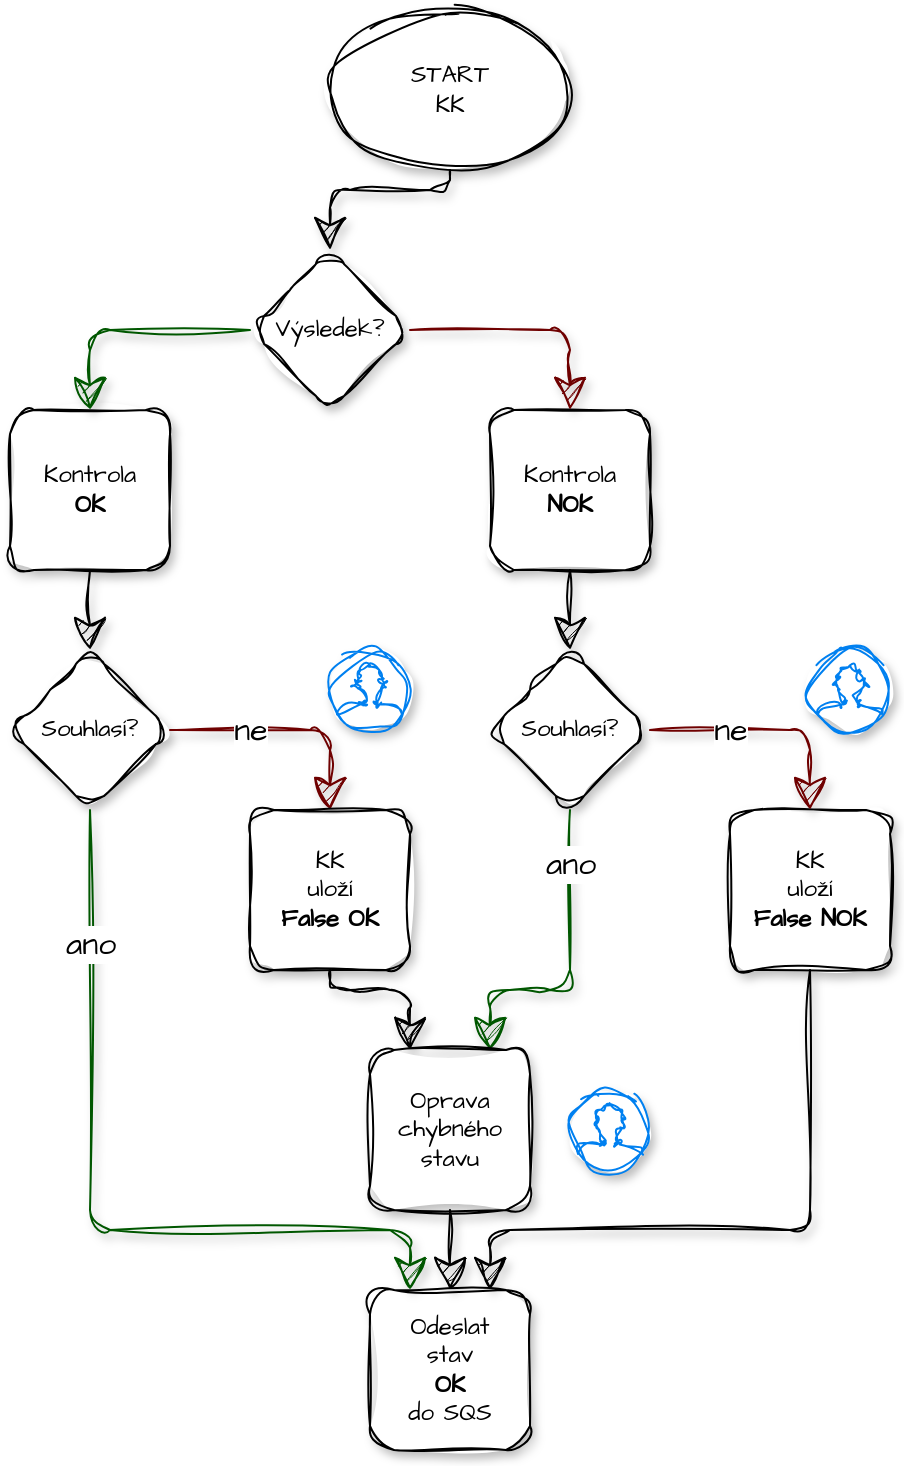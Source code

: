 <mxfile version="28.2.7">
  <diagram name="Stránka-1" id="Z4ACH4rysBIm-bdHOfGv">
    <mxGraphModel dx="1832" dy="894" grid="1" gridSize="10" guides="1" tooltips="1" connect="1" arrows="1" fold="1" page="1" pageScale="1" pageWidth="827" pageHeight="1169" math="0" shadow="0">
      <root>
        <mxCell id="0" />
        <mxCell id="1" parent="0" />
        <mxCell id="F-kcy3SfavNvL2bw5QKk-1" value="Souhlasí?" style="rhombus;whiteSpace=wrap;html=1;fontFamily=Architects Daughter;fontSource=https%3A%2F%2Ffonts.googleapis.com%2Fcss%3Ffamily%3DArchitects%2BDaughter;rounded=1;sketch=1;curveFitting=1;jiggle=2;shadow=1;" parent="1" vertex="1">
          <mxGeometry x="40" y="360" width="80" height="80" as="geometry" />
        </mxCell>
        <mxCell id="F-kcy3SfavNvL2bw5QKk-2" value="&lt;div&gt;Kontrola&lt;/div&gt;&lt;div&gt;&lt;b&gt;OK&lt;/b&gt;&lt;/div&gt;" style="whiteSpace=wrap;html=1;aspect=fixed;fontFamily=Architects Daughter;fontSource=https%3A%2F%2Ffonts.googleapis.com%2Fcss%3Ffamily%3DArchitects%2BDaughter;rounded=1;sketch=1;curveFitting=1;jiggle=2;shadow=1;" parent="1" vertex="1">
          <mxGeometry x="40" y="240" width="80" height="80" as="geometry" />
        </mxCell>
        <mxCell id="F-kcy3SfavNvL2bw5QKk-4" value="" style="endArrow=classic;html=1;rounded=1;fontFamily=Architects Daughter;fontSource=https%3A%2F%2Ffonts.googleapis.com%2Fcss%3Ffamily%3DArchitects%2BDaughter;fontSize=16;startSize=14;endSize=14;sourcePerimeterSpacing=8;targetPerimeterSpacing=8;exitX=0.5;exitY=1;exitDx=0;exitDy=0;entryX=0.5;entryY=0;entryDx=0;entryDy=0;edgeStyle=orthogonalEdgeStyle;curved=0;sketch=1;curveFitting=1;jiggle=2;shadow=1;" parent="1" source="F-kcy3SfavNvL2bw5QKk-2" target="F-kcy3SfavNvL2bw5QKk-1" edge="1">
          <mxGeometry width="50" height="50" relative="1" as="geometry">
            <mxPoint x="320" y="600" as="sourcePoint" />
            <mxPoint x="370" y="550" as="targetPoint" />
          </mxGeometry>
        </mxCell>
        <mxCell id="F-kcy3SfavNvL2bw5QKk-5" value="&lt;div&gt;Odeslat&lt;/div&gt;&lt;div&gt;stav&lt;/div&gt;&lt;div&gt;&lt;b&gt;OK&lt;/b&gt;&lt;/div&gt;&lt;div&gt;do SQS&lt;/div&gt;" style="whiteSpace=wrap;html=1;aspect=fixed;fontFamily=Architects Daughter;fontSource=https%3A%2F%2Ffonts.googleapis.com%2Fcss%3Ffamily%3DArchitects%2BDaughter;rounded=1;sketch=1;curveFitting=1;jiggle=2;shadow=1;miterlimit=5;" parent="1" vertex="1">
          <mxGeometry x="220" y="680" width="80" height="80" as="geometry" />
        </mxCell>
        <mxCell id="F-kcy3SfavNvL2bw5QKk-8" value="ano" style="endArrow=classic;html=1;rounded=1;fontFamily=Architects Daughter;fontSource=https%3A%2F%2Ffonts.googleapis.com%2Fcss%3Ffamily%3DArchitects%2BDaughter;fontSize=16;startSize=14;endSize=14;sourcePerimeterSpacing=8;targetPerimeterSpacing=8;exitX=0.5;exitY=1;exitDx=0;exitDy=0;edgeStyle=orthogonalEdgeStyle;entryX=0.25;entryY=0;entryDx=0;entryDy=0;fillColor=#008a00;strokeColor=#005700;curved=0;shadow=1;sketch=1;curveFitting=1;jiggle=2;spacingTop=0;spacingLeft=0;spacing=2;labelBorderColor=none;" parent="1" source="F-kcy3SfavNvL2bw5QKk-1" target="F-kcy3SfavNvL2bw5QKk-5" edge="1">
          <mxGeometry x="-0.667" width="50" height="50" relative="1" as="geometry">
            <mxPoint x="320" y="600" as="sourcePoint" />
            <mxPoint x="270" y="650" as="targetPoint" />
            <Array as="points">
              <mxPoint x="80" y="650" />
              <mxPoint x="240" y="650" />
            </Array>
            <mxPoint as="offset" />
          </mxGeometry>
        </mxCell>
        <mxCell id="F-kcy3SfavNvL2bw5QKk-9" value="ne" style="endArrow=classic;html=1;rounded=1;fontFamily=Architects Daughter;fontSource=https%3A%2F%2Ffonts.googleapis.com%2Fcss%3Ffamily%3DArchitects%2BDaughter;fontSize=16;startSize=14;endSize=14;sourcePerimeterSpacing=8;targetPerimeterSpacing=8;exitX=1;exitY=0.5;exitDx=0;exitDy=0;edgeStyle=orthogonalEdgeStyle;fillColor=#a20025;strokeColor=#6F0000;entryX=0.5;entryY=0;entryDx=0;entryDy=0;curved=0;sketch=1;curveFitting=1;jiggle=2;shadow=1;" parent="1" source="F-kcy3SfavNvL2bw5QKk-1" target="F-kcy3SfavNvL2bw5QKk-13" edge="1">
          <mxGeometry x="-0.333" width="50" height="50" relative="1" as="geometry">
            <mxPoint x="320" y="600" as="sourcePoint" />
            <mxPoint x="280" y="480" as="targetPoint" />
            <mxPoint as="offset" />
          </mxGeometry>
        </mxCell>
        <mxCell id="F-kcy3SfavNvL2bw5QKk-11" value="" style="html=1;verticalLabelPosition=bottom;align=center;labelBackgroundColor=#ffffff;verticalAlign=top;strokeWidth=1;strokeColor=#0080F0;shadow=1;dashed=0;shape=mxgraph.ios7.icons.user;fontFamily=Architects Daughter;fontSource=https%3A%2F%2Ffonts.googleapis.com%2Fcss%3Ffamily%3DArchitects%2BDaughter;sketch=1;curveFitting=1;jiggle=2;" parent="1" vertex="1">
          <mxGeometry x="200" y="360" width="40" height="40" as="geometry" />
        </mxCell>
        <mxCell id="F-kcy3SfavNvL2bw5QKk-13" value="&lt;div&gt;KK&lt;/div&gt;&lt;div&gt;uloží&lt;/div&gt;&lt;div&gt;&lt;b&gt;False OK&lt;/b&gt;&lt;/div&gt;" style="whiteSpace=wrap;html=1;aspect=fixed;fontFamily=Architects Daughter;fontSource=https%3A%2F%2Ffonts.googleapis.com%2Fcss%3Ffamily%3DArchitects%2BDaughter;rounded=1;sketch=1;curveFitting=1;jiggle=2;shadow=1;" parent="1" vertex="1">
          <mxGeometry x="160" y="440" width="80" height="80" as="geometry" />
        </mxCell>
        <mxCell id="F-kcy3SfavNvL2bw5QKk-14" value="" style="endArrow=classic;html=1;rounded=1;fontFamily=Architects Daughter;fontSource=https%3A%2F%2Ffonts.googleapis.com%2Fcss%3Ffamily%3DArchitects%2BDaughter;fontSize=16;startSize=14;endSize=14;sourcePerimeterSpacing=8;targetPerimeterSpacing=8;exitX=0.5;exitY=1;exitDx=0;exitDy=0;entryX=0.25;entryY=0;entryDx=0;entryDy=0;edgeStyle=orthogonalEdgeStyle;curved=0;sketch=1;curveFitting=1;jiggle=2;shadow=1;" parent="1" source="F-kcy3SfavNvL2bw5QKk-13" target="F-kcy3SfavNvL2bw5QKk-30" edge="1">
          <mxGeometry width="50" height="50" relative="1" as="geometry">
            <mxPoint x="160" y="530" as="sourcePoint" />
            <mxPoint x="210" y="480" as="targetPoint" />
            <Array as="points">
              <mxPoint x="200" y="530" />
              <mxPoint x="240" y="530" />
            </Array>
          </mxGeometry>
        </mxCell>
        <mxCell id="F-kcy3SfavNvL2bw5QKk-15" value="&lt;div&gt;START&lt;/div&gt;&lt;div&gt;KK&lt;/div&gt;" style="ellipse;whiteSpace=wrap;html=1;fontFamily=Architects Daughter;fontSource=https%3A%2F%2Ffonts.googleapis.com%2Fcss%3Ffamily%3DArchitects%2BDaughter;sketch=1;curveFitting=1;jiggle=2;shadow=1;" parent="1" vertex="1">
          <mxGeometry x="200" y="40" width="120" height="80" as="geometry" />
        </mxCell>
        <mxCell id="F-kcy3SfavNvL2bw5QKk-16" value="" style="endArrow=classic;html=1;rounded=1;fontFamily=Architects Daughter;fontSource=https%3A%2F%2Ffonts.googleapis.com%2Fcss%3Ffamily%3DArchitects%2BDaughter;fontSize=16;startSize=14;endSize=14;sourcePerimeterSpacing=8;targetPerimeterSpacing=8;entryX=0.5;entryY=0;entryDx=0;entryDy=0;exitX=0;exitY=0.5;exitDx=0;exitDy=0;edgeStyle=orthogonalEdgeStyle;sketch=1;curveFitting=1;jiggle=2;fillColor=#008a00;strokeColor=#005700;shadow=1;" parent="1" source="F-kcy3SfavNvL2bw5QKk-17" target="F-kcy3SfavNvL2bw5QKk-2" edge="1">
          <mxGeometry width="50" height="50" relative="1" as="geometry">
            <mxPoint x="190" y="380" as="sourcePoint" />
            <mxPoint x="240" y="330" as="targetPoint" />
          </mxGeometry>
        </mxCell>
        <mxCell id="F-kcy3SfavNvL2bw5QKk-17" value="Výsledek?" style="rhombus;whiteSpace=wrap;html=1;fontFamily=Architects Daughter;fontSource=https%3A%2F%2Ffonts.googleapis.com%2Fcss%3Ffamily%3DArchitects%2BDaughter;rounded=1;sketch=1;curveFitting=1;jiggle=2;shadow=1;" parent="1" vertex="1">
          <mxGeometry x="160" y="160" width="80" height="80" as="geometry" />
        </mxCell>
        <mxCell id="F-kcy3SfavNvL2bw5QKk-18" value="&lt;div&gt;Kontrola&lt;/div&gt;&lt;div&gt;&lt;b&gt;NOK&lt;/b&gt;&lt;/div&gt;" style="whiteSpace=wrap;html=1;aspect=fixed;fontFamily=Architects Daughter;fontSource=https%3A%2F%2Ffonts.googleapis.com%2Fcss%3Ffamily%3DArchitects%2BDaughter;rounded=1;sketch=1;curveFitting=1;jiggle=2;shadow=1;" parent="1" vertex="1">
          <mxGeometry x="280" y="240" width="80" height="80" as="geometry" />
        </mxCell>
        <mxCell id="F-kcy3SfavNvL2bw5QKk-19" value="" style="endArrow=classic;html=1;rounded=1;fontFamily=Architects Daughter;fontSource=https%3A%2F%2Ffonts.googleapis.com%2Fcss%3Ffamily%3DArchitects%2BDaughter;fontSize=16;startSize=14;endSize=14;sourcePerimeterSpacing=8;targetPerimeterSpacing=8;exitX=1;exitY=0.5;exitDx=0;exitDy=0;entryX=0.5;entryY=0;entryDx=0;entryDy=0;edgeStyle=orthogonalEdgeStyle;curved=0;sketch=1;curveFitting=1;jiggle=2;fillColor=#a20025;strokeColor=#6F0000;shadow=1;" parent="1" source="F-kcy3SfavNvL2bw5QKk-17" target="F-kcy3SfavNvL2bw5QKk-18" edge="1">
          <mxGeometry width="50" height="50" relative="1" as="geometry">
            <mxPoint x="190" y="410" as="sourcePoint" />
            <mxPoint x="360" y="250" as="targetPoint" />
          </mxGeometry>
        </mxCell>
        <mxCell id="F-kcy3SfavNvL2bw5QKk-20" value="" style="endArrow=classic;html=1;rounded=1;fontFamily=Architects Daughter;fontSource=https%3A%2F%2Ffonts.googleapis.com%2Fcss%3Ffamily%3DArchitects%2BDaughter;fontSize=16;startSize=14;endSize=14;sourcePerimeterSpacing=8;targetPerimeterSpacing=8;exitX=0.5;exitY=1;exitDx=0;exitDy=0;entryX=0.5;entryY=0;entryDx=0;entryDy=0;edgeStyle=orthogonalEdgeStyle;curved=0;sketch=1;curveFitting=1;jiggle=2;shadow=1;" parent="1" source="F-kcy3SfavNvL2bw5QKk-15" target="F-kcy3SfavNvL2bw5QKk-17" edge="1">
          <mxGeometry width="50" height="50" relative="1" as="geometry">
            <mxPoint x="280" y="80.0" as="sourcePoint" />
            <mxPoint x="450" y="330" as="targetPoint" />
            <Array as="points">
              <mxPoint x="260" y="130" />
              <mxPoint x="200" y="130" />
            </Array>
          </mxGeometry>
        </mxCell>
        <mxCell id="F-kcy3SfavNvL2bw5QKk-21" value="Souhlasí?" style="rhombus;whiteSpace=wrap;html=1;fontFamily=Architects Daughter;fontSource=https%3A%2F%2Ffonts.googleapis.com%2Fcss%3Ffamily%3DArchitects%2BDaughter;rounded=1;sketch=1;curveFitting=1;jiggle=2;shadow=1;" parent="1" vertex="1">
          <mxGeometry x="280" y="360" width="80" height="80" as="geometry" />
        </mxCell>
        <mxCell id="F-kcy3SfavNvL2bw5QKk-22" value="" style="endArrow=classic;html=1;rounded=1;fontFamily=Architects Daughter;fontSource=https%3A%2F%2Ffonts.googleapis.com%2Fcss%3Ffamily%3DArchitects%2BDaughter;fontSize=16;startSize=14;endSize=14;sourcePerimeterSpacing=8;targetPerimeterSpacing=8;sketch=1;curveFitting=1;jiggle=2;edgeStyle=orthogonalEdgeStyle;curved=0;exitX=0.5;exitY=1;exitDx=0;exitDy=0;entryX=0.5;entryY=0;entryDx=0;entryDy=0;shadow=1;" parent="1" source="F-kcy3SfavNvL2bw5QKk-18" target="F-kcy3SfavNvL2bw5QKk-21" edge="1">
          <mxGeometry width="50" height="50" relative="1" as="geometry">
            <mxPoint x="380" y="380" as="sourcePoint" />
            <mxPoint x="470" y="510" as="targetPoint" />
          </mxGeometry>
        </mxCell>
        <mxCell id="F-kcy3SfavNvL2bw5QKk-24" value="ano" style="endArrow=classic;html=1;rounded=1;fontFamily=Architects Daughter;fontSource=https%3A%2F%2Ffonts.googleapis.com%2Fcss%3Ffamily%3DArchitects%2BDaughter;fontSize=16;startSize=14;endSize=14;sourcePerimeterSpacing=8;targetPerimeterSpacing=8;exitX=0.5;exitY=1;exitDx=0;exitDy=0;edgeStyle=orthogonalEdgeStyle;fillColor=#008a00;strokeColor=#005700;curved=0;shadow=1;sketch=1;curveFitting=1;jiggle=2;spacingTop=0;spacingLeft=0;spacing=2;labelBorderColor=none;entryX=0.75;entryY=0;entryDx=0;entryDy=0;" parent="1" source="F-kcy3SfavNvL2bw5QKk-21" target="F-kcy3SfavNvL2bw5QKk-30" edge="1">
          <mxGeometry x="-0.667" width="50" height="50" relative="1" as="geometry">
            <mxPoint x="460" y="590" as="sourcePoint" />
            <mxPoint x="360" y="552" as="targetPoint" />
            <mxPoint as="offset" />
            <Array as="points">
              <mxPoint x="320" y="530" />
              <mxPoint x="280" y="530" />
            </Array>
          </mxGeometry>
        </mxCell>
        <mxCell id="F-kcy3SfavNvL2bw5QKk-25" value="&lt;div&gt;KK&lt;/div&gt;&lt;div&gt;uloží&lt;/div&gt;&lt;div&gt;&lt;b&gt;False NOK&lt;/b&gt;&lt;/div&gt;" style="whiteSpace=wrap;html=1;aspect=fixed;fontFamily=Architects Daughter;fontSource=https%3A%2F%2Ffonts.googleapis.com%2Fcss%3Ffamily%3DArchitects%2BDaughter;rounded=1;sketch=1;curveFitting=1;jiggle=2;shadow=1;" parent="1" vertex="1">
          <mxGeometry x="400" y="440" width="80" height="80" as="geometry" />
        </mxCell>
        <mxCell id="F-kcy3SfavNvL2bw5QKk-26" value="ne" style="endArrow=classic;html=1;rounded=1;fontFamily=Architects Daughter;fontSource=https%3A%2F%2Ffonts.googleapis.com%2Fcss%3Ffamily%3DArchitects%2BDaughter;fontSize=16;startSize=14;endSize=14;sourcePerimeterSpacing=8;targetPerimeterSpacing=8;exitX=1;exitY=0.5;exitDx=0;exitDy=0;edgeStyle=orthogonalEdgeStyle;fillColor=#a20025;strokeColor=#6F0000;entryX=0.5;entryY=0;entryDx=0;entryDy=0;curved=0;sketch=1;curveFitting=1;jiggle=2;shadow=1;" parent="1" source="F-kcy3SfavNvL2bw5QKk-21" target="F-kcy3SfavNvL2bw5QKk-25" edge="1">
          <mxGeometry x="-0.333" width="50" height="50" relative="1" as="geometry">
            <mxPoint x="550" y="360" as="sourcePoint" />
            <mxPoint x="630" y="400" as="targetPoint" />
            <mxPoint as="offset" />
          </mxGeometry>
        </mxCell>
        <mxCell id="F-kcy3SfavNvL2bw5QKk-28" value="" style="endArrow=classic;html=1;rounded=1;fontFamily=Architects Daughter;fontSource=https%3A%2F%2Ffonts.googleapis.com%2Fcss%3Ffamily%3DArchitects%2BDaughter;fontSize=16;startSize=14;endSize=14;sourcePerimeterSpacing=8;targetPerimeterSpacing=8;exitX=0.5;exitY=1;exitDx=0;exitDy=0;entryX=0.75;entryY=0;entryDx=0;entryDy=0;edgeStyle=orthogonalEdgeStyle;curved=0;sketch=1;curveFitting=1;jiggle=2;shadow=1;" parent="1" source="F-kcy3SfavNvL2bw5QKk-25" target="F-kcy3SfavNvL2bw5QKk-5" edge="1">
          <mxGeometry width="50" height="50" relative="1" as="geometry">
            <mxPoint x="250" y="630" as="sourcePoint" />
            <mxPoint x="600" y="560" as="targetPoint" />
            <Array as="points">
              <mxPoint x="440" y="650" />
              <mxPoint x="280" y="650" />
            </Array>
          </mxGeometry>
        </mxCell>
        <mxCell id="F-kcy3SfavNvL2bw5QKk-29" value="" style="html=1;verticalLabelPosition=bottom;align=center;labelBackgroundColor=#ffffff;verticalAlign=top;strokeWidth=1;strokeColor=#0080F0;shadow=1;dashed=0;shape=mxgraph.ios7.icons.user;fontFamily=Architects Daughter;fontSource=https%3A%2F%2Ffonts.googleapis.com%2Fcss%3Ffamily%3DArchitects%2BDaughter;sketch=1;curveFitting=1;jiggle=2;" parent="1" vertex="1">
          <mxGeometry x="440" y="360" width="40" height="40" as="geometry" />
        </mxCell>
        <mxCell id="F-kcy3SfavNvL2bw5QKk-30" value="&lt;div&gt;Oprava&lt;/div&gt;&lt;div&gt;chybného&lt;/div&gt;&lt;div&gt;stavu&lt;/div&gt;" style="whiteSpace=wrap;html=1;aspect=fixed;fontFamily=Architects Daughter;fontSource=https%3A%2F%2Ffonts.googleapis.com%2Fcss%3Ffamily%3DArchitects%2BDaughter;rounded=1;sketch=1;curveFitting=1;jiggle=2;shadow=1;" parent="1" vertex="1">
          <mxGeometry x="220" y="560" width="80" height="80" as="geometry" />
        </mxCell>
        <mxCell id="F-kcy3SfavNvL2bw5QKk-31" value="" style="html=1;verticalLabelPosition=bottom;align=center;labelBackgroundColor=#ffffff;verticalAlign=top;strokeWidth=1;strokeColor=#0080F0;shadow=1;dashed=0;shape=mxgraph.ios7.icons.user;fontFamily=Architects Daughter;fontSource=https%3A%2F%2Ffonts.googleapis.com%2Fcss%3Ffamily%3DArchitects%2BDaughter;sketch=1;curveFitting=1;jiggle=2;" parent="1" vertex="1">
          <mxGeometry x="320" y="580" width="40" height="40" as="geometry" />
        </mxCell>
        <mxCell id="F-kcy3SfavNvL2bw5QKk-32" value="" style="endArrow=classic;html=1;rounded=1;fontFamily=Architects Daughter;fontSource=https%3A%2F%2Ffonts.googleapis.com%2Fcss%3Ffamily%3DArchitects%2BDaughter;fontSize=16;startSize=14;endSize=14;sourcePerimeterSpacing=8;targetPerimeterSpacing=8;entryX=0.5;entryY=0;entryDx=0;entryDy=0;edgeStyle=orthogonalEdgeStyle;curved=0;sketch=1;curveFitting=1;jiggle=2;shadow=1;exitX=0.5;exitY=1;exitDx=0;exitDy=0;" parent="1" source="F-kcy3SfavNvL2bw5QKk-30" target="F-kcy3SfavNvL2bw5QKk-5" edge="1">
          <mxGeometry width="50" height="50" relative="1" as="geometry">
            <mxPoint x="280" y="690" as="sourcePoint" />
            <mxPoint x="200" y="680" as="targetPoint" />
            <Array as="points">
              <mxPoint x="260" y="640" />
              <mxPoint x="260" y="720" />
            </Array>
          </mxGeometry>
        </mxCell>
      </root>
    </mxGraphModel>
  </diagram>
</mxfile>
